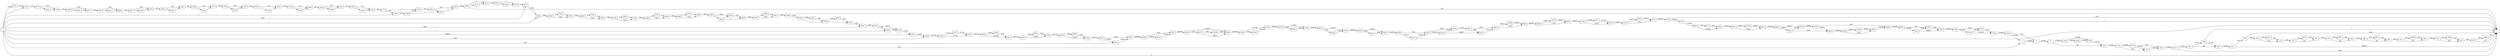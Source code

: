 digraph {
	graph [rankdir=LR]
	node [shape=rectangle]
	2 -> 5 [label=274668]
	5 -> 71 [label=275491]
	71 -> 100 [label=582]
	71 -> 7242 [label=274909]
	100 -> 149 [label=275491]
	149 -> 170 [label=582]
	149 -> 7279 [label=274909]
	170 -> 182 [label=274668]
	182 -> 227 [label=275491]
	227 -> 1 [label=3428]
	227 -> 243 [label=272063]
	243 -> 264 [label=582]
	243 -> 7293 [label=271481]
	264 -> 292 [label=272062]
	292 -> 1 [label=268817]
	292 -> 298 [label=3245]
	298 -> 1 [label=1840]
	298 -> 300 [label=1405]
	300 -> 321 [label=582]
	300 -> 9911 [label=823]
	321 -> 375 [label=1405]
	375 -> 396 [label=582]
	375 -> 9931 [label=823]
	396 -> 435 [label=1405]
	435 -> 456 [label=582]
	435 -> 9951 [label=823]
	456 -> 468 [label=1405]
	468 -> 489 [label=582]
	468 -> 9971 [label=823]
	489 -> 517 [label=1405]
	517 -> 582 [label=582]
	517 -> 10035 [label=823]
	582 -> 621 [label=1405]
	621 -> 645 [label=582]
	621 -> 10058 [label=823]
	645 -> 664 [label=1405]
	664 -> 1 [label=823]
	664 -> 1982 [label=582]
	1982 -> 1 [label=582]
	2761 -> 2762 [label=324]
	2762 -> 2778 [label=325]
	2778 -> 2799 [label=324]
	2778 -> 3983 [label=1]
	2799 -> 2848 [label=325]
	2848 -> 2873 [label=324]
	2848 -> 4007 [label=1]
	2873 -> 2881 [label=325]
	2881 -> 2902 [label=324]
	2881 -> 4027 [label=1]
	2902 -> 2911 [label=325]
	2911 -> 2932 [label=324]
	2911 -> 4047 [label=1]
	2932 -> 3024 [label=325]
	3024 -> 3045 [label=324]
	3024 -> 4067 [label=1]
	3045 -> 3228 [label=325]
	3228 -> 3270 [label=324]
	3228 -> 4108 [label=1]
	3270 -> 3345 [label=325]
	3345 -> 3378 [label=324]
	3345 -> 4140 [label=1]
	3378 -> 3408 [label=325]
	3408 -> 3438 [label=324]
	3408 -> 4169 [label=1]
	3438 -> 3474 [label=325]
	3474 -> 3495 [label=324]
	3474 -> 4189 [label=1]
	3495 -> 3522 [label=325]
	3522 -> 3543 [label=324]
	3522 -> 4209 [label=1]
	3543 -> 3681 [label=325]
	3681 -> 3702 [label=324]
	3681 -> 4229 [label=1]
	3702 -> 3772 [label=325]
	3772 -> 3784 [label=324]
	3772 -> 3813 [label=1]
	3784 -> 3798 [label=325]
	3798 -> 3813 [label=324]
	3798 -> 4272 [label=1]
	3813 -> 3822 [label=325]
	3822 -> 3843 [label=324]
	3822 -> 4272 [label=1]
	3843 -> 3963 [label=326]
	3963 -> 1 [label=324]
	3963 -> 4310 [label=1]
	3963 -> 5114 [label=1]
	3983 -> 2799 [label=1]
	4007 -> 2873 [label=1]
	4027 -> 2902 [label=1]
	4047 -> 2932 [label=1]
	4067 -> 3045 [label=1]
	4108 -> 3270 [label=1]
	4140 -> 3378 [label=1]
	4169 -> 3438 [label=1]
	4189 -> 3495 [label=1]
	4209 -> 3543 [label=1]
	4229 -> 3702 [label=1]
	4272 -> 3843 [label=2]
	4310 -> 4343 [label=2]
	4343 -> 4376 [label=1]
	4343 -> 5146 [label=1]
	4376 -> 4473 [label=2]
	4473 -> 4492 [label=7659]
	4492 -> 4552 [label=7660]
	4552 -> 4573 [label=7659]
	4552 -> 5166 [label=1]
	4573 -> 4603 [label=7660]
	4603 -> 4624 [label=7659]
	4603 -> 5186 [label=1]
	4624 -> 4765 [label=7660]
	4765 -> 4786 [label=7659]
	4765 -> 5206 [label=1]
	4786 -> 4846 [label=7660]
	4846 -> 4876 [label=7659]
	4846 -> 5235 [label=1]
	4876 -> 4960 [label=7660]
	4960 -> 4981 [label=7659]
	4960 -> 5255 [label=1]
	4981 -> 4993 [label=7660]
	4993 -> 5008 [label=2]
	4993 -> 5014 [label=7658]
	5008 -> 5014 [label=1]
	5008 -> 5029 [label=1]
	5014 -> 5029 [label=7659]
	5029 -> 5036 [label=7660]
	5036 -> 5057 [label=7659]
	5036 -> 5295 [label=1]
	5057 -> 5068 [label=7660]
	5068 -> 1 [label=1]
	5068 -> 5320 [label=7659]
	5114 -> 4310 [label=1]
	5146 -> 4376 [label=1]
	5166 -> 4573 [label=1]
	5186 -> 4624 [label=1]
	5206 -> 4786 [label=1]
	5235 -> 4876 [label=1]
	5255 -> 4981 [label=1]
	5295 -> 5057 [label=1]
	5320 -> 5358 [label=1]
	5320 -> 9525 [label=7658]
	5358 -> 5379 [label=1]
	5358 -> 9545 [label=7658]
	5379 -> 5387 [label=7659]
	5387 -> 5421 [label=11087]
	5421 -> 5442 [label=10322]
	5421 -> 9289 [label=765]
	5442 -> 5452 [label=11088]
	5452 -> 5458 [label=279905]
	5458 -> 5553 [label=281745]
	5553 -> 5574 [label=10322]
	5553 -> 6337 [label=271423]
	5574 -> 5622 [label=281745]
	5622 -> 5643 [label=274087]
	5622 -> 9565 [label=7658]
	5643 -> 5683 [label=281745]
	5683 -> 5704 [label=274087]
	5683 -> 9585 [label=7658]
	5704 -> 5738 [label=281745]
	5738 -> 5759 [label=274087]
	5738 -> 9605 [label=7658]
	5759 -> 5819 [label=281745]
	5819 -> 5840 [label=2664]
	5819 -> 6342 [label=279081]
	5840 -> 5966 [label=282568]
	5966 -> 5987 [label=2664]
	5966 -> 6377 [label=279904]
	5987 -> 6059 [label=282568]
	6059 -> 6077 [label=11911]
	6059 -> 6098 [label=270657]
	6077 -> 6098 [label=9248]
	6077 -> 10226 [label=2663]
	6098 -> 6146 [label=282568]
	6146 -> 6167 [label=279139]
	6146 -> 9325 [label=3429]
	6167 -> 6173 [label=282568]
	6173 -> 6194 [label=274087]
	6173 -> 9625 [label=8481]
	6194 -> 6212 [label=282568]
	6212 -> 6233 [label=274087]
	6212 -> 9645 [label=8481]
	6233 -> 6260 [label=282568]
	6260 -> 6287 [label=274087]
	6260 -> 9671 [label=8481]
	6287 -> 6299 [label=282568]
	6299 -> 6317 [label=274910]
	6299 -> 6418 [label=7658]
	6317 -> 1 [label=1]
	6317 -> 6418 [label=274909]
	6337 -> 5574 [label=271423]
	6342 -> 5840 [label=279904]
	6377 -> 5987 [label=279904]
	6418 -> 6436 [label=278315]
	6418 -> 6439 [label=4252]
	6436 -> 6439 [label=9498]
	6436 -> 6457 [label=268817]
	6439 -> 6442 [label=13750]
	6442 -> 6457 [label=9498]
	6442 -> 6463 [label=4252]
	6457 -> 6463 [label=278315]
	6463 -> 6484 [label=13750]
	6463 -> 10098 [label=268817]
	6484 -> 6622 [label=282567]
	6622 -> 6643 [label=13750]
	6622 -> 10118 [label=268817]
	6643 -> 6709 [label=282567]
	6709 -> 6730 [label=5269]
	6709 -> 9711 [label=277298]
	6730 -> 6741 [label=282567]
	6741 -> 6762 [label=1840]
	6741 -> 9385 [label=280727]
	6762 -> 6778 [label=282567]
	6778 -> 1 [label=7657]
	6778 -> 6797 [label=274910]
	6797 -> 1 [label=1]
	6797 -> 6831 [label=274909]
	6831 -> 6852 [label=274086]
	6831 -> 9731 [label=823]
	6852 -> 6853 [label=274909]
	6853 -> 6874 [label=6092]
	6853 -> 10138 [label=268817]
	6874 -> 6907 [label=274909]
	6907 -> 6913 [label=6092]
	6907 -> 9746 [label=268817]
	6913 -> 6949 [label=5269]
	6913 -> 9746 [label=823]
	6949 -> 6958 [label=274086]
	6958 -> 6979 [label=5269]
	6958 -> 10186 [label=268817]
	6979 -> 6988 [label=274086]
	6988 -> 6991 [label=274909]
	6991 -> 7021 [label=274086]
	6991 -> 7027 [label=823]
	7021 -> 7027 [label=5269]
	7021 -> 7042 [label=268817]
	7027 -> 7042 [label=6092]
	7042 -> 7060 [label=274909]
	7060 -> 7078 [label=271480]
	7060 -> 9415 [label=3429]
	7078 -> 7105 [label=270657]
	7078 -> 9415 [label=823]
	7105 -> 7222 [label=274909]
	7222 -> 2 [label=274086]
	7222 -> 5 [label=823]
	7242 -> 7263 [label=271480]
	7242 -> 9449 [label=3429]
	7263 -> 100 [label=274909]
	7279 -> 170 [label=274086]
	7279 -> 182 [label=823]
	7293 -> 264 [label=271480]
	7293 -> 1 [label=1]
	9289 -> 5442 [label=766]
	9325 -> 6167 [label=3429]
	9385 -> 6762 [label=280727]
	9415 -> 7105 [label=4252]
	9449 -> 7263 [label=3429]
	9525 -> 5358 [label=7658]
	9545 -> 5379 [label=7658]
	9565 -> 5643 [label=7658]
	9585 -> 5704 [label=7658]
	9605 -> 5759 [label=7658]
	9625 -> 6194 [label=8481]
	9645 -> 6233 [label=8481]
	9671 -> 6287 [label=8481]
	9711 -> 6730 [label=277298]
	9731 -> 6852 [label=823]
	9746 -> 9758 [label=269640]
	9758 -> 6988 [label=823]
	9758 -> 6949 [label=268817]
	9911 -> 321 [label=823]
	9931 -> 396 [label=823]
	9951 -> 456 [label=823]
	9971 -> 489 [label=823]
	10035 -> 582 [label=823]
	10058 -> 645 [label=823]
	10098 -> 6484 [label=268817]
	10118 -> 6643 [label=268817]
	10138 -> 6874 [label=268817]
	10186 -> 6979 [label=268817]
	10226 -> 6098 [label=2663]
	0 -> 2 [label=582]
	0 -> 2762 [label=1]
	0 -> 3784 [label=1]
	0 -> 5458 [label=1840]
	0 -> 9289 [label=1]
	0 -> 5387 [label=3428]
	0 -> 4473 [label=7657]
	0 -> 6342 [label=823]
	0 -> 4492 [label=1]
	0 -> 5452 [label=268817]
	0 -> 2761 [label=324]
	0 -> 1 [label=1]
}

